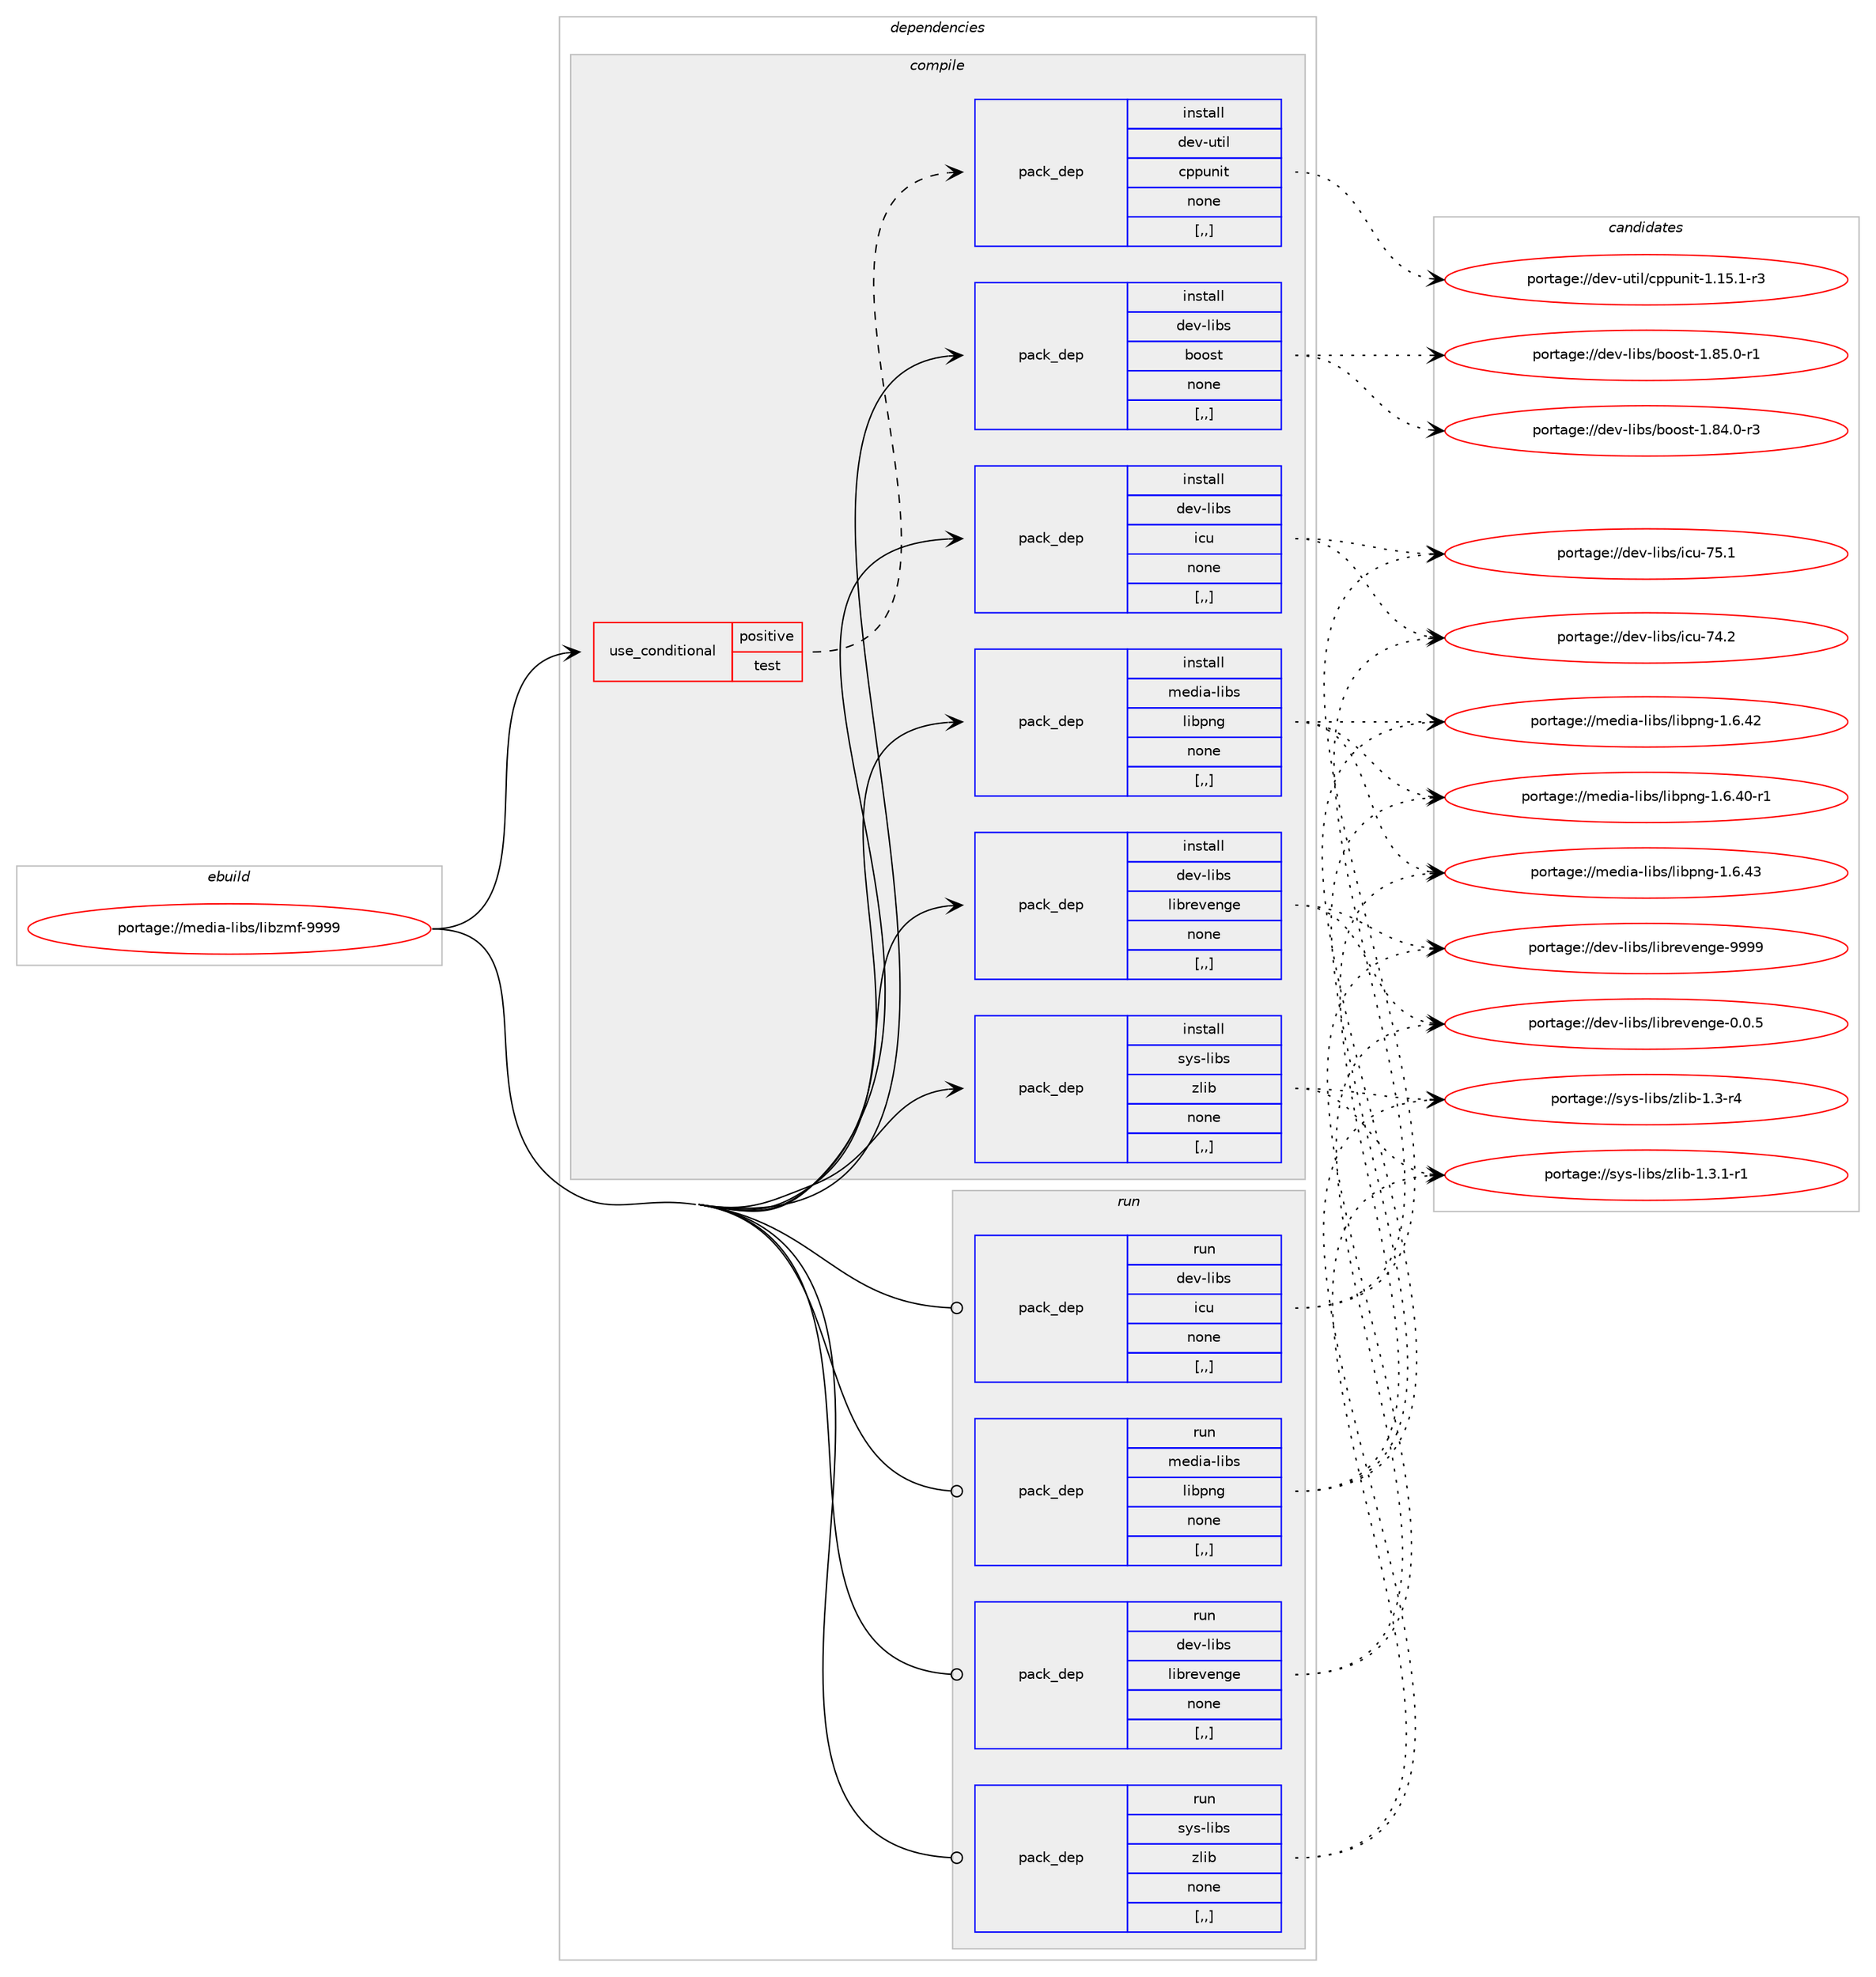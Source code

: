 digraph prolog {

# *************
# Graph options
# *************

newrank=true;
concentrate=true;
compound=true;
graph [rankdir=LR,fontname=Helvetica,fontsize=10,ranksep=1.5];#, ranksep=2.5, nodesep=0.2];
edge  [arrowhead=vee];
node  [fontname=Helvetica,fontsize=10];

# **********
# The ebuild
# **********

subgraph cluster_leftcol {
color=gray;
label=<<i>ebuild</i>>;
id [label="portage://media-libs/libzmf-9999", color=red, width=4, href="../media-libs/libzmf-9999.svg"];
}

# ****************
# The dependencies
# ****************

subgraph cluster_midcol {
color=gray;
label=<<i>dependencies</i>>;
subgraph cluster_compile {
fillcolor="#eeeeee";
style=filled;
label=<<i>compile</i>>;
subgraph cond76349 {
dependency301773 [label=<<TABLE BORDER="0" CELLBORDER="1" CELLSPACING="0" CELLPADDING="4"><TR><TD ROWSPAN="3" CELLPADDING="10">use_conditional</TD></TR><TR><TD>positive</TD></TR><TR><TD>test</TD></TR></TABLE>>, shape=none, color=red];
subgraph pack223060 {
dependency301774 [label=<<TABLE BORDER="0" CELLBORDER="1" CELLSPACING="0" CELLPADDING="4" WIDTH="220"><TR><TD ROWSPAN="6" CELLPADDING="30">pack_dep</TD></TR><TR><TD WIDTH="110">install</TD></TR><TR><TD>dev-util</TD></TR><TR><TD>cppunit</TD></TR><TR><TD>none</TD></TR><TR><TD>[,,]</TD></TR></TABLE>>, shape=none, color=blue];
}
dependency301773:e -> dependency301774:w [weight=20,style="dashed",arrowhead="vee"];
}
id:e -> dependency301773:w [weight=20,style="solid",arrowhead="vee"];
subgraph pack223061 {
dependency301775 [label=<<TABLE BORDER="0" CELLBORDER="1" CELLSPACING="0" CELLPADDING="4" WIDTH="220"><TR><TD ROWSPAN="6" CELLPADDING="30">pack_dep</TD></TR><TR><TD WIDTH="110">install</TD></TR><TR><TD>dev-libs</TD></TR><TR><TD>boost</TD></TR><TR><TD>none</TD></TR><TR><TD>[,,]</TD></TR></TABLE>>, shape=none, color=blue];
}
id:e -> dependency301775:w [weight=20,style="solid",arrowhead="vee"];
subgraph pack223062 {
dependency301776 [label=<<TABLE BORDER="0" CELLBORDER="1" CELLSPACING="0" CELLPADDING="4" WIDTH="220"><TR><TD ROWSPAN="6" CELLPADDING="30">pack_dep</TD></TR><TR><TD WIDTH="110">install</TD></TR><TR><TD>dev-libs</TD></TR><TR><TD>icu</TD></TR><TR><TD>none</TD></TR><TR><TD>[,,]</TD></TR></TABLE>>, shape=none, color=blue];
}
id:e -> dependency301776:w [weight=20,style="solid",arrowhead="vee"];
subgraph pack223063 {
dependency301777 [label=<<TABLE BORDER="0" CELLBORDER="1" CELLSPACING="0" CELLPADDING="4" WIDTH="220"><TR><TD ROWSPAN="6" CELLPADDING="30">pack_dep</TD></TR><TR><TD WIDTH="110">install</TD></TR><TR><TD>dev-libs</TD></TR><TR><TD>librevenge</TD></TR><TR><TD>none</TD></TR><TR><TD>[,,]</TD></TR></TABLE>>, shape=none, color=blue];
}
id:e -> dependency301777:w [weight=20,style="solid",arrowhead="vee"];
subgraph pack223064 {
dependency301778 [label=<<TABLE BORDER="0" CELLBORDER="1" CELLSPACING="0" CELLPADDING="4" WIDTH="220"><TR><TD ROWSPAN="6" CELLPADDING="30">pack_dep</TD></TR><TR><TD WIDTH="110">install</TD></TR><TR><TD>media-libs</TD></TR><TR><TD>libpng</TD></TR><TR><TD>none</TD></TR><TR><TD>[,,]</TD></TR></TABLE>>, shape=none, color=blue];
}
id:e -> dependency301778:w [weight=20,style="solid",arrowhead="vee"];
subgraph pack223065 {
dependency301779 [label=<<TABLE BORDER="0" CELLBORDER="1" CELLSPACING="0" CELLPADDING="4" WIDTH="220"><TR><TD ROWSPAN="6" CELLPADDING="30">pack_dep</TD></TR><TR><TD WIDTH="110">install</TD></TR><TR><TD>sys-libs</TD></TR><TR><TD>zlib</TD></TR><TR><TD>none</TD></TR><TR><TD>[,,]</TD></TR></TABLE>>, shape=none, color=blue];
}
id:e -> dependency301779:w [weight=20,style="solid",arrowhead="vee"];
}
subgraph cluster_compileandrun {
fillcolor="#eeeeee";
style=filled;
label=<<i>compile and run</i>>;
}
subgraph cluster_run {
fillcolor="#eeeeee";
style=filled;
label=<<i>run</i>>;
subgraph pack223066 {
dependency301780 [label=<<TABLE BORDER="0" CELLBORDER="1" CELLSPACING="0" CELLPADDING="4" WIDTH="220"><TR><TD ROWSPAN="6" CELLPADDING="30">pack_dep</TD></TR><TR><TD WIDTH="110">run</TD></TR><TR><TD>dev-libs</TD></TR><TR><TD>icu</TD></TR><TR><TD>none</TD></TR><TR><TD>[,,]</TD></TR></TABLE>>, shape=none, color=blue];
}
id:e -> dependency301780:w [weight=20,style="solid",arrowhead="odot"];
subgraph pack223067 {
dependency301781 [label=<<TABLE BORDER="0" CELLBORDER="1" CELLSPACING="0" CELLPADDING="4" WIDTH="220"><TR><TD ROWSPAN="6" CELLPADDING="30">pack_dep</TD></TR><TR><TD WIDTH="110">run</TD></TR><TR><TD>dev-libs</TD></TR><TR><TD>librevenge</TD></TR><TR><TD>none</TD></TR><TR><TD>[,,]</TD></TR></TABLE>>, shape=none, color=blue];
}
id:e -> dependency301781:w [weight=20,style="solid",arrowhead="odot"];
subgraph pack223068 {
dependency301782 [label=<<TABLE BORDER="0" CELLBORDER="1" CELLSPACING="0" CELLPADDING="4" WIDTH="220"><TR><TD ROWSPAN="6" CELLPADDING="30">pack_dep</TD></TR><TR><TD WIDTH="110">run</TD></TR><TR><TD>media-libs</TD></TR><TR><TD>libpng</TD></TR><TR><TD>none</TD></TR><TR><TD>[,,]</TD></TR></TABLE>>, shape=none, color=blue];
}
id:e -> dependency301782:w [weight=20,style="solid",arrowhead="odot"];
subgraph pack223069 {
dependency301783 [label=<<TABLE BORDER="0" CELLBORDER="1" CELLSPACING="0" CELLPADDING="4" WIDTH="220"><TR><TD ROWSPAN="6" CELLPADDING="30">pack_dep</TD></TR><TR><TD WIDTH="110">run</TD></TR><TR><TD>sys-libs</TD></TR><TR><TD>zlib</TD></TR><TR><TD>none</TD></TR><TR><TD>[,,]</TD></TR></TABLE>>, shape=none, color=blue];
}
id:e -> dependency301783:w [weight=20,style="solid",arrowhead="odot"];
}
}

# **************
# The candidates
# **************

subgraph cluster_choices {
rank=same;
color=gray;
label=<<i>candidates</i>>;

subgraph choice223060 {
color=black;
nodesep=1;
choice100101118451171161051084799112112117110105116454946495346494511451 [label="portage://dev-util/cppunit-1.15.1-r3", color=red, width=4,href="../dev-util/cppunit-1.15.1-r3.svg"];
dependency301774:e -> choice100101118451171161051084799112112117110105116454946495346494511451:w [style=dotted,weight="100"];
}
subgraph choice223061 {
color=black;
nodesep=1;
choice10010111845108105981154798111111115116454946565346484511449 [label="portage://dev-libs/boost-1.85.0-r1", color=red, width=4,href="../dev-libs/boost-1.85.0-r1.svg"];
choice10010111845108105981154798111111115116454946565246484511451 [label="portage://dev-libs/boost-1.84.0-r3", color=red, width=4,href="../dev-libs/boost-1.84.0-r3.svg"];
dependency301775:e -> choice10010111845108105981154798111111115116454946565346484511449:w [style=dotted,weight="100"];
dependency301775:e -> choice10010111845108105981154798111111115116454946565246484511451:w [style=dotted,weight="100"];
}
subgraph choice223062 {
color=black;
nodesep=1;
choice100101118451081059811547105991174555534649 [label="portage://dev-libs/icu-75.1", color=red, width=4,href="../dev-libs/icu-75.1.svg"];
choice100101118451081059811547105991174555524650 [label="portage://dev-libs/icu-74.2", color=red, width=4,href="../dev-libs/icu-74.2.svg"];
dependency301776:e -> choice100101118451081059811547105991174555534649:w [style=dotted,weight="100"];
dependency301776:e -> choice100101118451081059811547105991174555524650:w [style=dotted,weight="100"];
}
subgraph choice223063 {
color=black;
nodesep=1;
choice100101118451081059811547108105981141011181011101031014557575757 [label="portage://dev-libs/librevenge-9999", color=red, width=4,href="../dev-libs/librevenge-9999.svg"];
choice10010111845108105981154710810598114101118101110103101454846484653 [label="portage://dev-libs/librevenge-0.0.5", color=red, width=4,href="../dev-libs/librevenge-0.0.5.svg"];
dependency301777:e -> choice100101118451081059811547108105981141011181011101031014557575757:w [style=dotted,weight="100"];
dependency301777:e -> choice10010111845108105981154710810598114101118101110103101454846484653:w [style=dotted,weight="100"];
}
subgraph choice223064 {
color=black;
nodesep=1;
choice109101100105974510810598115471081059811211010345494654465251 [label="portage://media-libs/libpng-1.6.43", color=red, width=4,href="../media-libs/libpng-1.6.43.svg"];
choice109101100105974510810598115471081059811211010345494654465250 [label="portage://media-libs/libpng-1.6.42", color=red, width=4,href="../media-libs/libpng-1.6.42.svg"];
choice1091011001059745108105981154710810598112110103454946544652484511449 [label="portage://media-libs/libpng-1.6.40-r1", color=red, width=4,href="../media-libs/libpng-1.6.40-r1.svg"];
dependency301778:e -> choice109101100105974510810598115471081059811211010345494654465251:w [style=dotted,weight="100"];
dependency301778:e -> choice109101100105974510810598115471081059811211010345494654465250:w [style=dotted,weight="100"];
dependency301778:e -> choice1091011001059745108105981154710810598112110103454946544652484511449:w [style=dotted,weight="100"];
}
subgraph choice223065 {
color=black;
nodesep=1;
choice115121115451081059811547122108105984549465146494511449 [label="portage://sys-libs/zlib-1.3.1-r1", color=red, width=4,href="../sys-libs/zlib-1.3.1-r1.svg"];
choice11512111545108105981154712210810598454946514511452 [label="portage://sys-libs/zlib-1.3-r4", color=red, width=4,href="../sys-libs/zlib-1.3-r4.svg"];
dependency301779:e -> choice115121115451081059811547122108105984549465146494511449:w [style=dotted,weight="100"];
dependency301779:e -> choice11512111545108105981154712210810598454946514511452:w [style=dotted,weight="100"];
}
subgraph choice223066 {
color=black;
nodesep=1;
choice100101118451081059811547105991174555534649 [label="portage://dev-libs/icu-75.1", color=red, width=4,href="../dev-libs/icu-75.1.svg"];
choice100101118451081059811547105991174555524650 [label="portage://dev-libs/icu-74.2", color=red, width=4,href="../dev-libs/icu-74.2.svg"];
dependency301780:e -> choice100101118451081059811547105991174555534649:w [style=dotted,weight="100"];
dependency301780:e -> choice100101118451081059811547105991174555524650:w [style=dotted,weight="100"];
}
subgraph choice223067 {
color=black;
nodesep=1;
choice100101118451081059811547108105981141011181011101031014557575757 [label="portage://dev-libs/librevenge-9999", color=red, width=4,href="../dev-libs/librevenge-9999.svg"];
choice10010111845108105981154710810598114101118101110103101454846484653 [label="portage://dev-libs/librevenge-0.0.5", color=red, width=4,href="../dev-libs/librevenge-0.0.5.svg"];
dependency301781:e -> choice100101118451081059811547108105981141011181011101031014557575757:w [style=dotted,weight="100"];
dependency301781:e -> choice10010111845108105981154710810598114101118101110103101454846484653:w [style=dotted,weight="100"];
}
subgraph choice223068 {
color=black;
nodesep=1;
choice109101100105974510810598115471081059811211010345494654465251 [label="portage://media-libs/libpng-1.6.43", color=red, width=4,href="../media-libs/libpng-1.6.43.svg"];
choice109101100105974510810598115471081059811211010345494654465250 [label="portage://media-libs/libpng-1.6.42", color=red, width=4,href="../media-libs/libpng-1.6.42.svg"];
choice1091011001059745108105981154710810598112110103454946544652484511449 [label="portage://media-libs/libpng-1.6.40-r1", color=red, width=4,href="../media-libs/libpng-1.6.40-r1.svg"];
dependency301782:e -> choice109101100105974510810598115471081059811211010345494654465251:w [style=dotted,weight="100"];
dependency301782:e -> choice109101100105974510810598115471081059811211010345494654465250:w [style=dotted,weight="100"];
dependency301782:e -> choice1091011001059745108105981154710810598112110103454946544652484511449:w [style=dotted,weight="100"];
}
subgraph choice223069 {
color=black;
nodesep=1;
choice115121115451081059811547122108105984549465146494511449 [label="portage://sys-libs/zlib-1.3.1-r1", color=red, width=4,href="../sys-libs/zlib-1.3.1-r1.svg"];
choice11512111545108105981154712210810598454946514511452 [label="portage://sys-libs/zlib-1.3-r4", color=red, width=4,href="../sys-libs/zlib-1.3-r4.svg"];
dependency301783:e -> choice115121115451081059811547122108105984549465146494511449:w [style=dotted,weight="100"];
dependency301783:e -> choice11512111545108105981154712210810598454946514511452:w [style=dotted,weight="100"];
}
}

}
